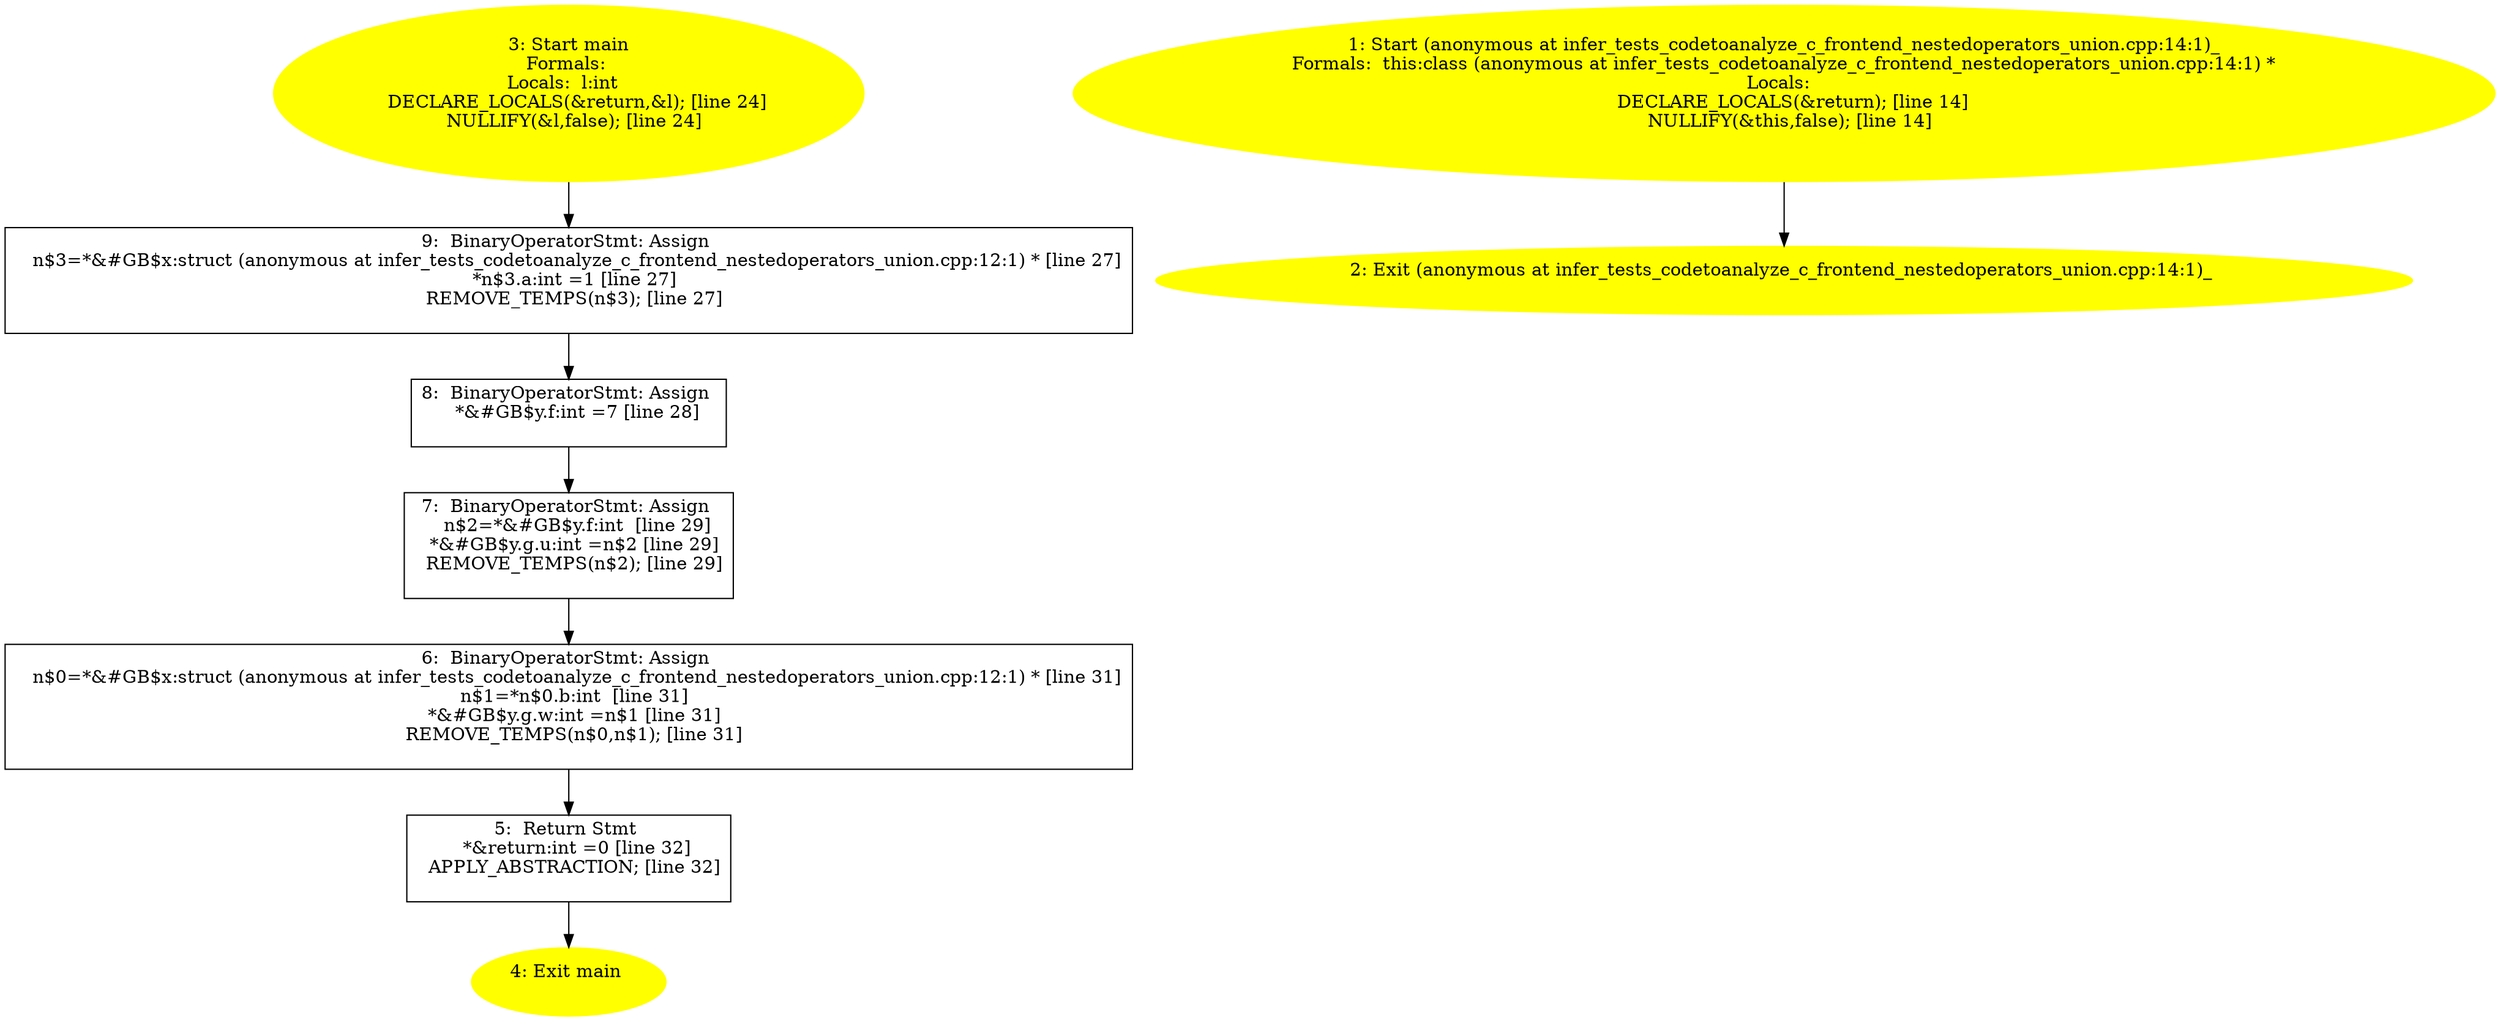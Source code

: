 digraph iCFG {
9 [label="9:  BinaryOperatorStmt: Assign \n   n$3=*&#GB$x:struct (anonymous at infer_tests_codetoanalyze_c_frontend_nestedoperators_union.cpp:12:1) * [line 27]\n  *n$3.a:int =1 [line 27]\n  REMOVE_TEMPS(n$3); [line 27]\n " shape="box"]
	

	 9 -> 8 ;
8 [label="8:  BinaryOperatorStmt: Assign \n   *&#GB$y.f:int =7 [line 28]\n " shape="box"]
	

	 8 -> 7 ;
7 [label="7:  BinaryOperatorStmt: Assign \n   n$2=*&#GB$y.f:int  [line 29]\n  *&#GB$y.g.u:int =n$2 [line 29]\n  REMOVE_TEMPS(n$2); [line 29]\n " shape="box"]
	

	 7 -> 6 ;
6 [label="6:  BinaryOperatorStmt: Assign \n   n$0=*&#GB$x:struct (anonymous at infer_tests_codetoanalyze_c_frontend_nestedoperators_union.cpp:12:1) * [line 31]\n  n$1=*n$0.b:int  [line 31]\n  *&#GB$y.g.w:int =n$1 [line 31]\n  REMOVE_TEMPS(n$0,n$1); [line 31]\n " shape="box"]
	

	 6 -> 5 ;
5 [label="5:  Return Stmt \n   *&return:int =0 [line 32]\n  APPLY_ABSTRACTION; [line 32]\n " shape="box"]
	

	 5 -> 4 ;
4 [label="4: Exit main \n  " color=yellow style=filled]
	

3 [label="3: Start main\nFormals: \nLocals:  l:int  \n   DECLARE_LOCALS(&return,&l); [line 24]\n  NULLIFY(&l,false); [line 24]\n " color=yellow style=filled]
	

	 3 -> 9 ;
2 [label="2: Exit (anonymous at infer_tests_codetoanalyze_c_frontend_nestedoperators_union.cpp:14:1)_ \n  " color=yellow style=filled]
	

1 [label="1: Start (anonymous at infer_tests_codetoanalyze_c_frontend_nestedoperators_union.cpp:14:1)_\nFormals:  this:class (anonymous at infer_tests_codetoanalyze_c_frontend_nestedoperators_union.cpp:14:1) *\nLocals:  \n   DECLARE_LOCALS(&return); [line 14]\n  NULLIFY(&this,false); [line 14]\n " color=yellow style=filled]
	

	 1 -> 2 ;
}

